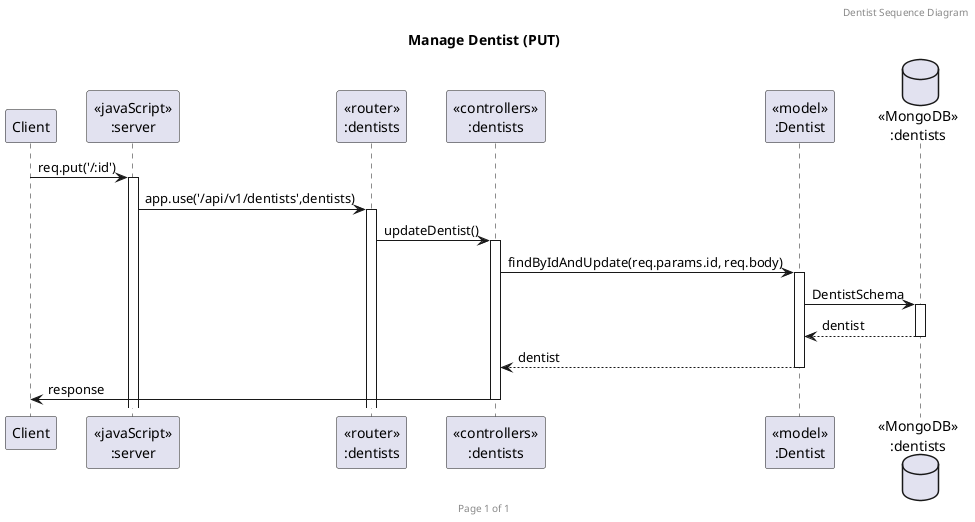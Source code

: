 @startuml Manage Dentist (PUT)

header Dentist Sequence Diagram
footer Page %page% of %lastpage%
title "Manage Dentist (PUT)"

participant "Client" as client
participant "<<javaScript>>\n:server" as server
participant "<<router>>\n:dentists" as routerDentists
participant "<<controllers>>\n:dentists" as controllersDentists
participant "<<model>>\n:Dentist" as modelDentists
database "<<MongoDB>>\n:dentists" as DentistsDatabase

client->server ++:req.put('/:id')
server->routerDentists ++:app.use('/api/v1/dentists',dentists)
routerDentists -> controllersDentists ++:updateDentist()
controllersDentists->modelDentists ++:findByIdAndUpdate(req.params.id, req.body)
modelDentists ->DentistsDatabase ++:DentistSchema
DentistsDatabase --> modelDentists --:dentist
controllersDentists <-- modelDentists --:dentist
controllersDentists->client --:response

@enduml